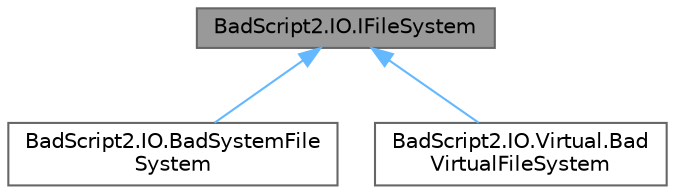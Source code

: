 digraph "BadScript2.IO.IFileSystem"
{
 // LATEX_PDF_SIZE
  bgcolor="transparent";
  edge [fontname=Helvetica,fontsize=10,labelfontname=Helvetica,labelfontsize=10];
  node [fontname=Helvetica,fontsize=10,shape=box,height=0.2,width=0.4];
  Node1 [id="Node000001",label="BadScript2.IO.IFileSystem",height=0.2,width=0.4,color="gray40", fillcolor="grey60", style="filled", fontcolor="black",tooltip="Defines the interface for a file system."];
  Node1 -> Node2 [id="edge1_Node000001_Node000002",dir="back",color="steelblue1",style="solid",tooltip=" "];
  Node2 [id="Node000002",label="BadScript2.IO.BadSystemFile\lSystem",height=0.2,width=0.4,color="gray40", fillcolor="white", style="filled",URL="$class_bad_script2_1_1_i_o_1_1_bad_system_file_system.html",tooltip="Implements a wrapper for the actual OS file system."];
  Node1 -> Node3 [id="edge2_Node000001_Node000003",dir="back",color="steelblue1",style="solid",tooltip=" "];
  Node3 [id="Node000003",label="BadScript2.IO.Virtual.Bad\lVirtualFileSystem",height=0.2,width=0.4,color="gray40", fillcolor="white", style="filled",URL="$class_bad_script2_1_1_i_o_1_1_virtual_1_1_bad_virtual_file_system.html",tooltip="Virtual File System Implementation for the BadScript Engine."];
}
